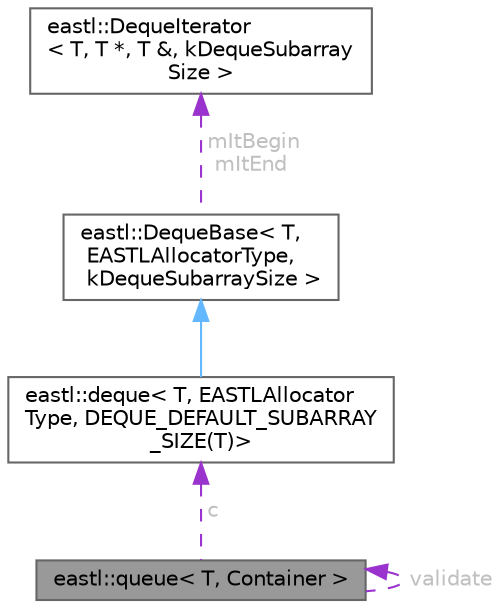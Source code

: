 digraph "eastl::queue&lt; T, Container &gt;"
{
 // LATEX_PDF_SIZE
  bgcolor="transparent";
  edge [fontname=Helvetica,fontsize=10,labelfontname=Helvetica,labelfontsize=10];
  node [fontname=Helvetica,fontsize=10,shape=box,height=0.2,width=0.4];
  Node1 [id="Node000001",label="eastl::queue\< T, Container \>",height=0.2,width=0.4,color="gray40", fillcolor="grey60", style="filled", fontcolor="black",tooltip=" "];
  Node2 -> Node1 [id="edge5_Node000001_Node000002",dir="back",color="darkorchid3",style="dashed",tooltip=" ",label=" c",fontcolor="grey" ];
  Node2 [id="Node000002",label="eastl::deque\< T, EASTLAllocator\lType, DEQUE_DEFAULT_SUBARRAY\l_SIZE(T)\>",height=0.2,width=0.4,color="gray40", fillcolor="white", style="filled",URL="$classeastl_1_1deque.html",tooltip=" "];
  Node3 -> Node2 [id="edge6_Node000002_Node000003",dir="back",color="steelblue1",style="solid",tooltip=" "];
  Node3 [id="Node000003",label="eastl::DequeBase\< T,\l EASTLAllocatorType,\l kDequeSubarraySize \>",height=0.2,width=0.4,color="gray40", fillcolor="white", style="filled",URL="$structeastl_1_1_deque_base.html",tooltip=" "];
  Node4 -> Node3 [id="edge7_Node000003_Node000004",dir="back",color="darkorchid3",style="dashed",tooltip=" ",label=" mItBegin\nmItEnd",fontcolor="grey" ];
  Node4 [id="Node000004",label="eastl::DequeIterator\l\< T, T *, T &, kDequeSubarray\lSize \>",height=0.2,width=0.4,color="gray40", fillcolor="white", style="filled",URL="$structeastl_1_1_deque_iterator.html",tooltip=" "];
  Node1 -> Node1 [id="edge8_Node000001_Node000001",dir="back",color="darkorchid3",style="dashed",tooltip=" ",label=" validate",fontcolor="grey" ];
}
